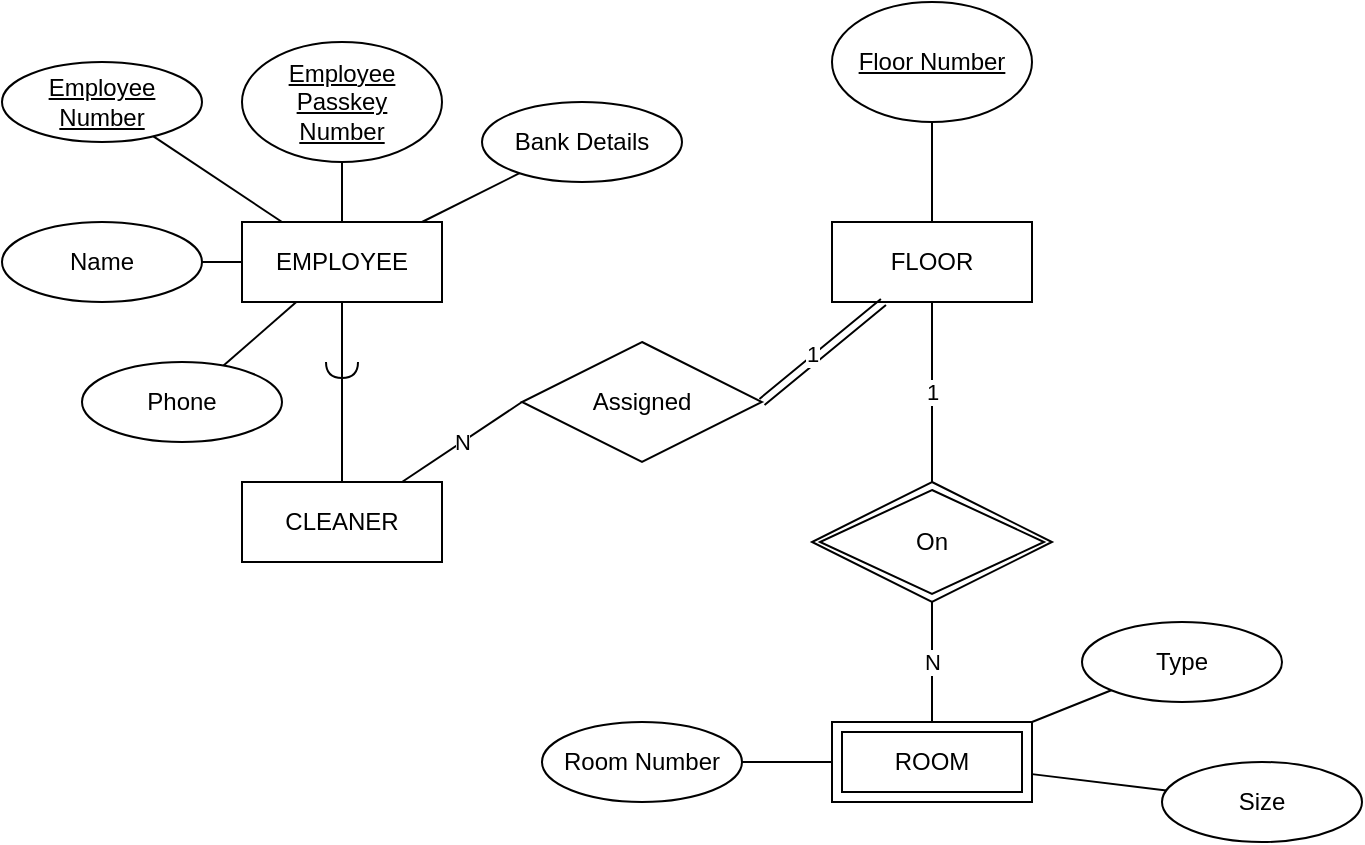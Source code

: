 <mxfile version="28.1.0">
  <diagram name="Page-1" id="zZrn1sfatI9cFAU5W_Cx">
    <mxGraphModel dx="2066" dy="1059" grid="1" gridSize="10" guides="1" tooltips="1" connect="1" arrows="1" fold="1" page="1" pageScale="1" pageWidth="850" pageHeight="1100" math="0" shadow="0">
      <root>
        <mxCell id="0" />
        <mxCell id="1" parent="0" />
        <mxCell id="AFpNuyvy839d78JZ_Jgt-1" value="EMPLOYEE" style="whiteSpace=wrap;html=1;align=center;" vertex="1" parent="1">
          <mxGeometry x="130" y="450" width="100" height="40" as="geometry" />
        </mxCell>
        <mxCell id="AFpNuyvy839d78JZ_Jgt-2" value="Employee Number" style="ellipse;whiteSpace=wrap;html=1;align=center;fontStyle=4;" vertex="1" parent="1">
          <mxGeometry x="10" y="370" width="100" height="40" as="geometry" />
        </mxCell>
        <mxCell id="AFpNuyvy839d78JZ_Jgt-3" value="&lt;div&gt;Employee Passkey&lt;/div&gt;&lt;div&gt;Number&lt;/div&gt;" style="ellipse;whiteSpace=wrap;html=1;align=center;fontStyle=4;" vertex="1" parent="1">
          <mxGeometry x="130" y="360" width="100" height="60" as="geometry" />
        </mxCell>
        <mxCell id="AFpNuyvy839d78JZ_Jgt-4" value="" style="endArrow=none;html=1;rounded=0;" edge="1" parent="1" source="AFpNuyvy839d78JZ_Jgt-1" target="AFpNuyvy839d78JZ_Jgt-2">
          <mxGeometry relative="1" as="geometry">
            <mxPoint x="350" y="550" as="sourcePoint" />
            <mxPoint x="510" y="550" as="targetPoint" />
          </mxGeometry>
        </mxCell>
        <mxCell id="AFpNuyvy839d78JZ_Jgt-5" value="" style="endArrow=none;html=1;rounded=0;" edge="1" parent="1" source="AFpNuyvy839d78JZ_Jgt-1" target="AFpNuyvy839d78JZ_Jgt-3">
          <mxGeometry relative="1" as="geometry">
            <mxPoint x="270" y="520" as="sourcePoint" />
            <mxPoint x="270" y="480" as="targetPoint" />
          </mxGeometry>
        </mxCell>
        <mxCell id="AFpNuyvy839d78JZ_Jgt-6" value="Name" style="ellipse;whiteSpace=wrap;html=1;align=center;" vertex="1" parent="1">
          <mxGeometry x="10" y="450" width="100" height="40" as="geometry" />
        </mxCell>
        <mxCell id="AFpNuyvy839d78JZ_Jgt-7" value="Phone" style="ellipse;whiteSpace=wrap;html=1;align=center;" vertex="1" parent="1">
          <mxGeometry x="50" y="520" width="100" height="40" as="geometry" />
        </mxCell>
        <mxCell id="AFpNuyvy839d78JZ_Jgt-8" value="" style="endArrow=none;html=1;rounded=0;" edge="1" parent="1" source="AFpNuyvy839d78JZ_Jgt-1" target="AFpNuyvy839d78JZ_Jgt-6">
          <mxGeometry relative="1" as="geometry">
            <mxPoint x="204" y="553" as="sourcePoint" />
            <mxPoint x="140" y="510" as="targetPoint" />
          </mxGeometry>
        </mxCell>
        <mxCell id="AFpNuyvy839d78JZ_Jgt-9" value="" style="endArrow=none;html=1;rounded=0;" edge="1" parent="1" source="AFpNuyvy839d78JZ_Jgt-1" target="AFpNuyvy839d78JZ_Jgt-7">
          <mxGeometry relative="1" as="geometry">
            <mxPoint x="234" y="583" as="sourcePoint" />
            <mxPoint x="170" y="540" as="targetPoint" />
          </mxGeometry>
        </mxCell>
        <mxCell id="AFpNuyvy839d78JZ_Jgt-11" value="Bank Details" style="ellipse;whiteSpace=wrap;html=1;align=center;" vertex="1" parent="1">
          <mxGeometry x="250" y="390" width="100" height="40" as="geometry" />
        </mxCell>
        <mxCell id="AFpNuyvy839d78JZ_Jgt-12" value="" style="endArrow=none;html=1;rounded=0;" edge="1" parent="1" source="AFpNuyvy839d78JZ_Jgt-1" target="AFpNuyvy839d78JZ_Jgt-11">
          <mxGeometry relative="1" as="geometry">
            <mxPoint x="204" y="503" as="sourcePoint" />
            <mxPoint x="140" y="460" as="targetPoint" />
          </mxGeometry>
        </mxCell>
        <mxCell id="AFpNuyvy839d78JZ_Jgt-13" value="CLEANER" style="whiteSpace=wrap;html=1;align=center;" vertex="1" parent="1">
          <mxGeometry x="130" y="580" width="100" height="40" as="geometry" />
        </mxCell>
        <mxCell id="AFpNuyvy839d78JZ_Jgt-14" value="" style="endArrow=none;html=1;rounded=0;" edge="1" parent="1" source="AFpNuyvy839d78JZ_Jgt-1" target="AFpNuyvy839d78JZ_Jgt-13">
          <mxGeometry relative="1" as="geometry">
            <mxPoint x="280" y="564" as="sourcePoint" />
            <mxPoint x="329" y="540" as="targetPoint" />
          </mxGeometry>
        </mxCell>
        <mxCell id="AFpNuyvy839d78JZ_Jgt-15" value="" style="rounded=0;orthogonalLoop=1;jettySize=auto;html=1;endArrow=halfCircle;endFill=0;endSize=6;strokeWidth=1;sketch=0;fontSize=12;curved=1;" edge="1" parent="1" source="AFpNuyvy839d78JZ_Jgt-13">
          <mxGeometry relative="1" as="geometry">
            <mxPoint x="435" y="545" as="sourcePoint" />
            <mxPoint x="180" y="520" as="targetPoint" />
          </mxGeometry>
        </mxCell>
        <mxCell id="AFpNuyvy839d78JZ_Jgt-16" value="" style="ellipse;whiteSpace=wrap;html=1;align=center;aspect=fixed;fillColor=none;strokeColor=none;resizable=0;perimeter=centerPerimeter;rotatable=0;allowArrows=0;points=[];outlineConnect=1;" vertex="1" parent="1">
          <mxGeometry x="425" y="530" width="10" height="10" as="geometry" />
        </mxCell>
        <mxCell id="AFpNuyvy839d78JZ_Jgt-17" value="FLOOR" style="whiteSpace=wrap;html=1;align=center;" vertex="1" parent="1">
          <mxGeometry x="425" y="450" width="100" height="40" as="geometry" />
        </mxCell>
        <mxCell id="AFpNuyvy839d78JZ_Jgt-18" value="Floor Number" style="ellipse;whiteSpace=wrap;html=1;align=center;fontStyle=4;" vertex="1" parent="1">
          <mxGeometry x="425" y="340" width="100" height="60" as="geometry" />
        </mxCell>
        <mxCell id="AFpNuyvy839d78JZ_Jgt-19" value="" style="endArrow=none;html=1;rounded=0;" edge="1" parent="1" source="AFpNuyvy839d78JZ_Jgt-17" target="AFpNuyvy839d78JZ_Jgt-18">
          <mxGeometry relative="1" as="geometry">
            <mxPoint x="235" y="500" as="sourcePoint" />
            <mxPoint x="235" y="470" as="targetPoint" />
          </mxGeometry>
        </mxCell>
        <mxCell id="AFpNuyvy839d78JZ_Jgt-20" value="Assigned" style="shape=rhombus;perimeter=rhombusPerimeter;whiteSpace=wrap;html=1;align=center;" vertex="1" parent="1">
          <mxGeometry x="270" y="510" width="120" height="60" as="geometry" />
        </mxCell>
        <mxCell id="AFpNuyvy839d78JZ_Jgt-22" value="N" style="endArrow=none;html=1;rounded=0;entryX=0;entryY=0.5;entryDx=0;entryDy=0;" edge="1" parent="1" source="AFpNuyvy839d78JZ_Jgt-13" target="AFpNuyvy839d78JZ_Jgt-20">
          <mxGeometry relative="1" as="geometry">
            <mxPoint x="370" y="650" as="sourcePoint" />
            <mxPoint x="420" y="600" as="targetPoint" />
          </mxGeometry>
        </mxCell>
        <mxCell id="AFpNuyvy839d78JZ_Jgt-23" value="" style="endArrow=none;html=1;rounded=0;shape=link;exitX=1;exitY=0.5;exitDx=0;exitDy=0;" edge="1" parent="1" source="AFpNuyvy839d78JZ_Jgt-20" target="AFpNuyvy839d78JZ_Jgt-17">
          <mxGeometry relative="1" as="geometry">
            <mxPoint x="480" y="580" as="sourcePoint" />
            <mxPoint x="600" y="590" as="targetPoint" />
          </mxGeometry>
        </mxCell>
        <mxCell id="AFpNuyvy839d78JZ_Jgt-24" value="1" style="edgeLabel;html=1;align=center;verticalAlign=middle;resizable=0;points=[];" vertex="1" connectable="0" parent="AFpNuyvy839d78JZ_Jgt-23">
          <mxGeometry x="-0.139" y="3" relative="1" as="geometry">
            <mxPoint as="offset" />
          </mxGeometry>
        </mxCell>
        <mxCell id="AFpNuyvy839d78JZ_Jgt-27" value="ROOM" style="shape=ext;margin=3;double=1;whiteSpace=wrap;html=1;align=center;" vertex="1" parent="1">
          <mxGeometry x="425" y="700" width="100" height="40" as="geometry" />
        </mxCell>
        <mxCell id="AFpNuyvy839d78JZ_Jgt-29" value="&lt;div&gt;Room Number&lt;/div&gt;" style="ellipse;whiteSpace=wrap;html=1;align=center;" vertex="1" parent="1">
          <mxGeometry x="280" y="700" width="100" height="40" as="geometry" />
        </mxCell>
        <mxCell id="AFpNuyvy839d78JZ_Jgt-30" value="" style="endArrow=none;html=1;rounded=0;" edge="1" parent="1" source="AFpNuyvy839d78JZ_Jgt-27" target="AFpNuyvy839d78JZ_Jgt-29">
          <mxGeometry relative="1" as="geometry">
            <mxPoint x="234" y="583" as="sourcePoint" />
            <mxPoint x="170" y="540" as="targetPoint" />
          </mxGeometry>
        </mxCell>
        <mxCell id="AFpNuyvy839d78JZ_Jgt-32" value="N" style="endArrow=none;html=1;rounded=0;" edge="1" parent="1" source="AFpNuyvy839d78JZ_Jgt-27" target="AFpNuyvy839d78JZ_Jgt-33">
          <mxGeometry relative="1" as="geometry">
            <mxPoint x="610" y="550" as="sourcePoint" />
            <mxPoint x="475" y="640" as="targetPoint" />
          </mxGeometry>
        </mxCell>
        <mxCell id="AFpNuyvy839d78JZ_Jgt-33" value="On" style="shape=rhombus;double=1;perimeter=rhombusPerimeter;whiteSpace=wrap;html=1;align=center;" vertex="1" parent="1">
          <mxGeometry x="415" y="580" width="120" height="60" as="geometry" />
        </mxCell>
        <mxCell id="AFpNuyvy839d78JZ_Jgt-34" value="1" style="endArrow=none;html=1;rounded=0;" edge="1" parent="1" source="AFpNuyvy839d78JZ_Jgt-17" target="AFpNuyvy839d78JZ_Jgt-33">
          <mxGeometry relative="1" as="geometry">
            <mxPoint x="500" y="730" as="sourcePoint" />
            <mxPoint x="500" y="670" as="targetPoint" />
          </mxGeometry>
        </mxCell>
        <mxCell id="AFpNuyvy839d78JZ_Jgt-36" value="Type" style="ellipse;whiteSpace=wrap;html=1;align=center;" vertex="1" parent="1">
          <mxGeometry x="550" y="650" width="100" height="40" as="geometry" />
        </mxCell>
        <mxCell id="AFpNuyvy839d78JZ_Jgt-37" value="Size" style="ellipse;whiteSpace=wrap;html=1;align=center;" vertex="1" parent="1">
          <mxGeometry x="590" y="720" width="100" height="40" as="geometry" />
        </mxCell>
        <mxCell id="AFpNuyvy839d78JZ_Jgt-38" value="" style="endArrow=none;html=1;rounded=0;" edge="1" parent="1" source="AFpNuyvy839d78JZ_Jgt-27" target="AFpNuyvy839d78JZ_Jgt-36">
          <mxGeometry relative="1" as="geometry">
            <mxPoint x="320" y="534" as="sourcePoint" />
            <mxPoint x="369" y="510" as="targetPoint" />
          </mxGeometry>
        </mxCell>
        <mxCell id="AFpNuyvy839d78JZ_Jgt-39" value="" style="endArrow=none;html=1;rounded=0;" edge="1" parent="1" source="AFpNuyvy839d78JZ_Jgt-27" target="AFpNuyvy839d78JZ_Jgt-37">
          <mxGeometry relative="1" as="geometry">
            <mxPoint x="570" y="746" as="sourcePoint" />
            <mxPoint x="610" y="730" as="targetPoint" />
          </mxGeometry>
        </mxCell>
      </root>
    </mxGraphModel>
  </diagram>
</mxfile>
